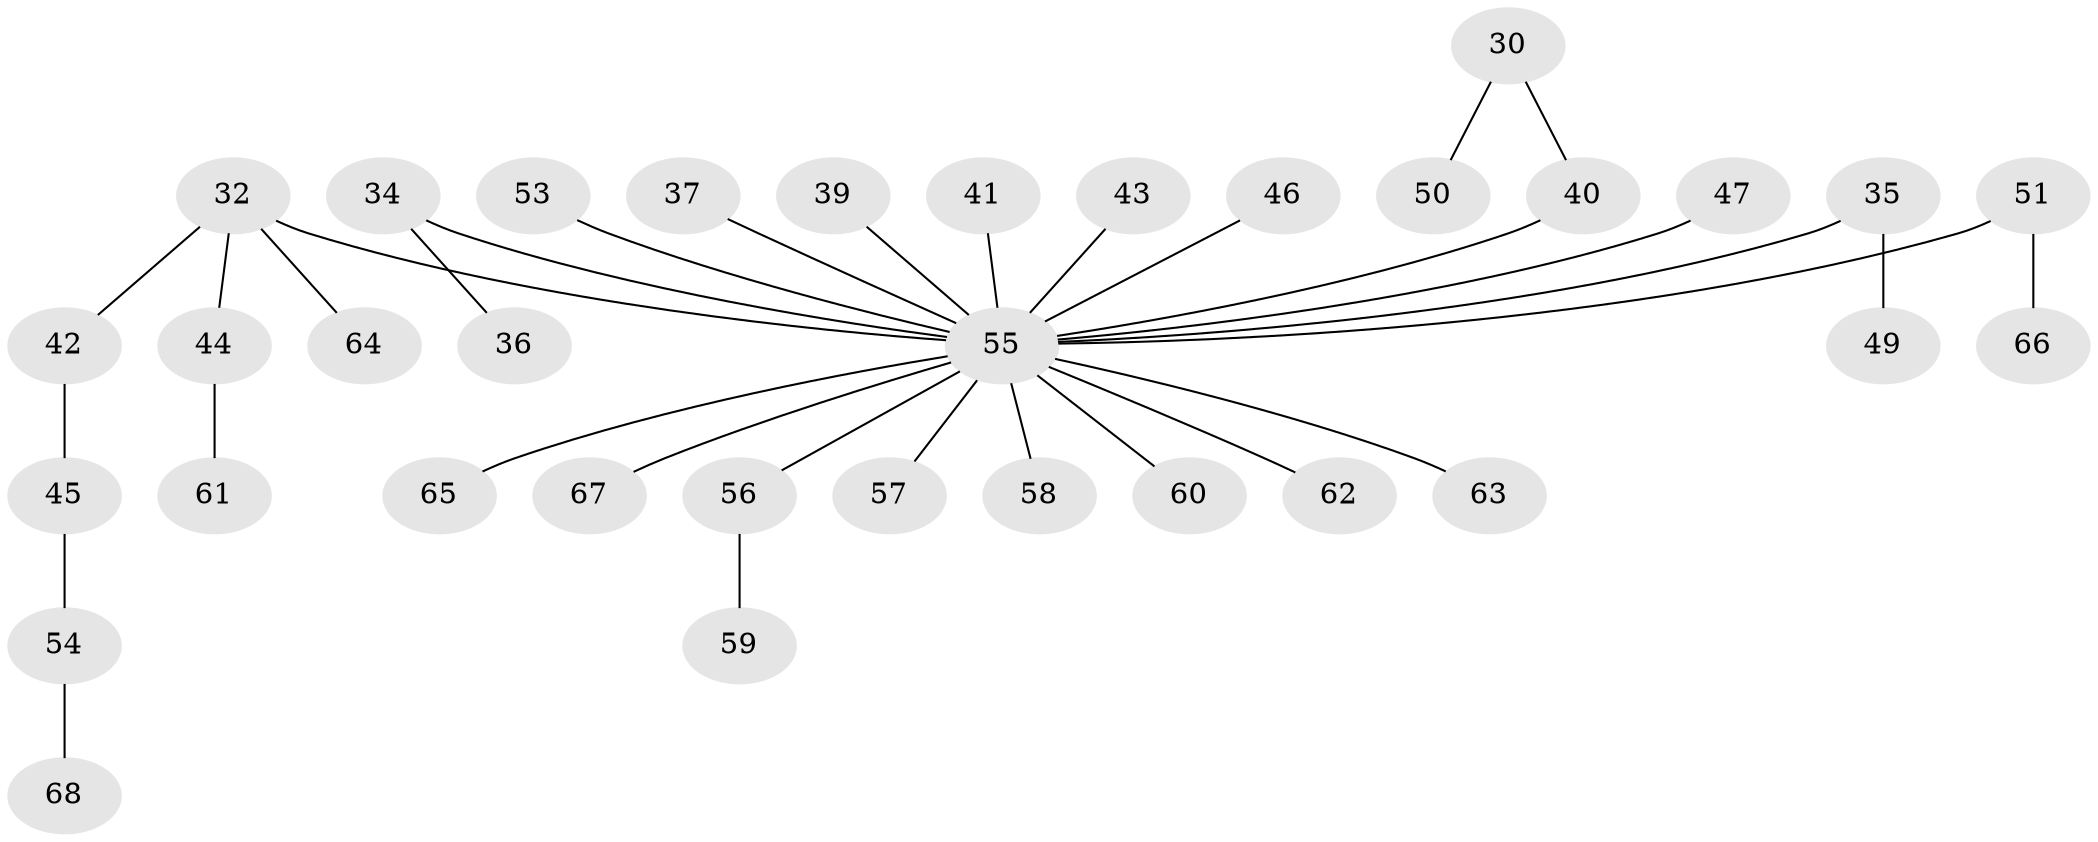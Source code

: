 // original degree distribution, {4: 0.08823529411764706, 3: 0.14705882352941177, 7: 0.014705882352941176, 2: 0.2647058823529412, 5: 0.014705882352941176, 1: 0.47058823529411764}
// Generated by graph-tools (version 1.1) at 2025/56/03/04/25 21:56:08]
// undirected, 34 vertices, 33 edges
graph export_dot {
graph [start="1"]
  node [color=gray90,style=filled];
  30;
  32;
  34 [super="+13+24+25"];
  35;
  36;
  37;
  39;
  40 [super="+23"];
  41;
  42;
  43;
  44;
  45;
  46;
  47;
  49;
  50;
  51;
  53;
  54;
  55 [super="+38+20+52+27+14+17+31+26+29"];
  56;
  57 [super="+19+22"];
  58;
  59;
  60;
  61;
  62;
  63;
  64;
  65;
  66;
  67;
  68;
  30 -- 50;
  30 -- 40;
  32 -- 42;
  32 -- 44;
  32 -- 64;
  32 -- 55;
  34 -- 36;
  34 -- 55;
  35 -- 49;
  35 -- 55;
  37 -- 55;
  39 -- 55;
  40 -- 55;
  41 -- 55;
  42 -- 45;
  43 -- 55;
  44 -- 61;
  45 -- 54;
  46 -- 55;
  47 -- 55;
  51 -- 66;
  51 -- 55;
  53 -- 55;
  54 -- 68;
  55 -- 62;
  55 -- 65;
  55 -- 56;
  55 -- 57;
  55 -- 58;
  55 -- 60;
  55 -- 63;
  55 -- 67;
  56 -- 59;
}
